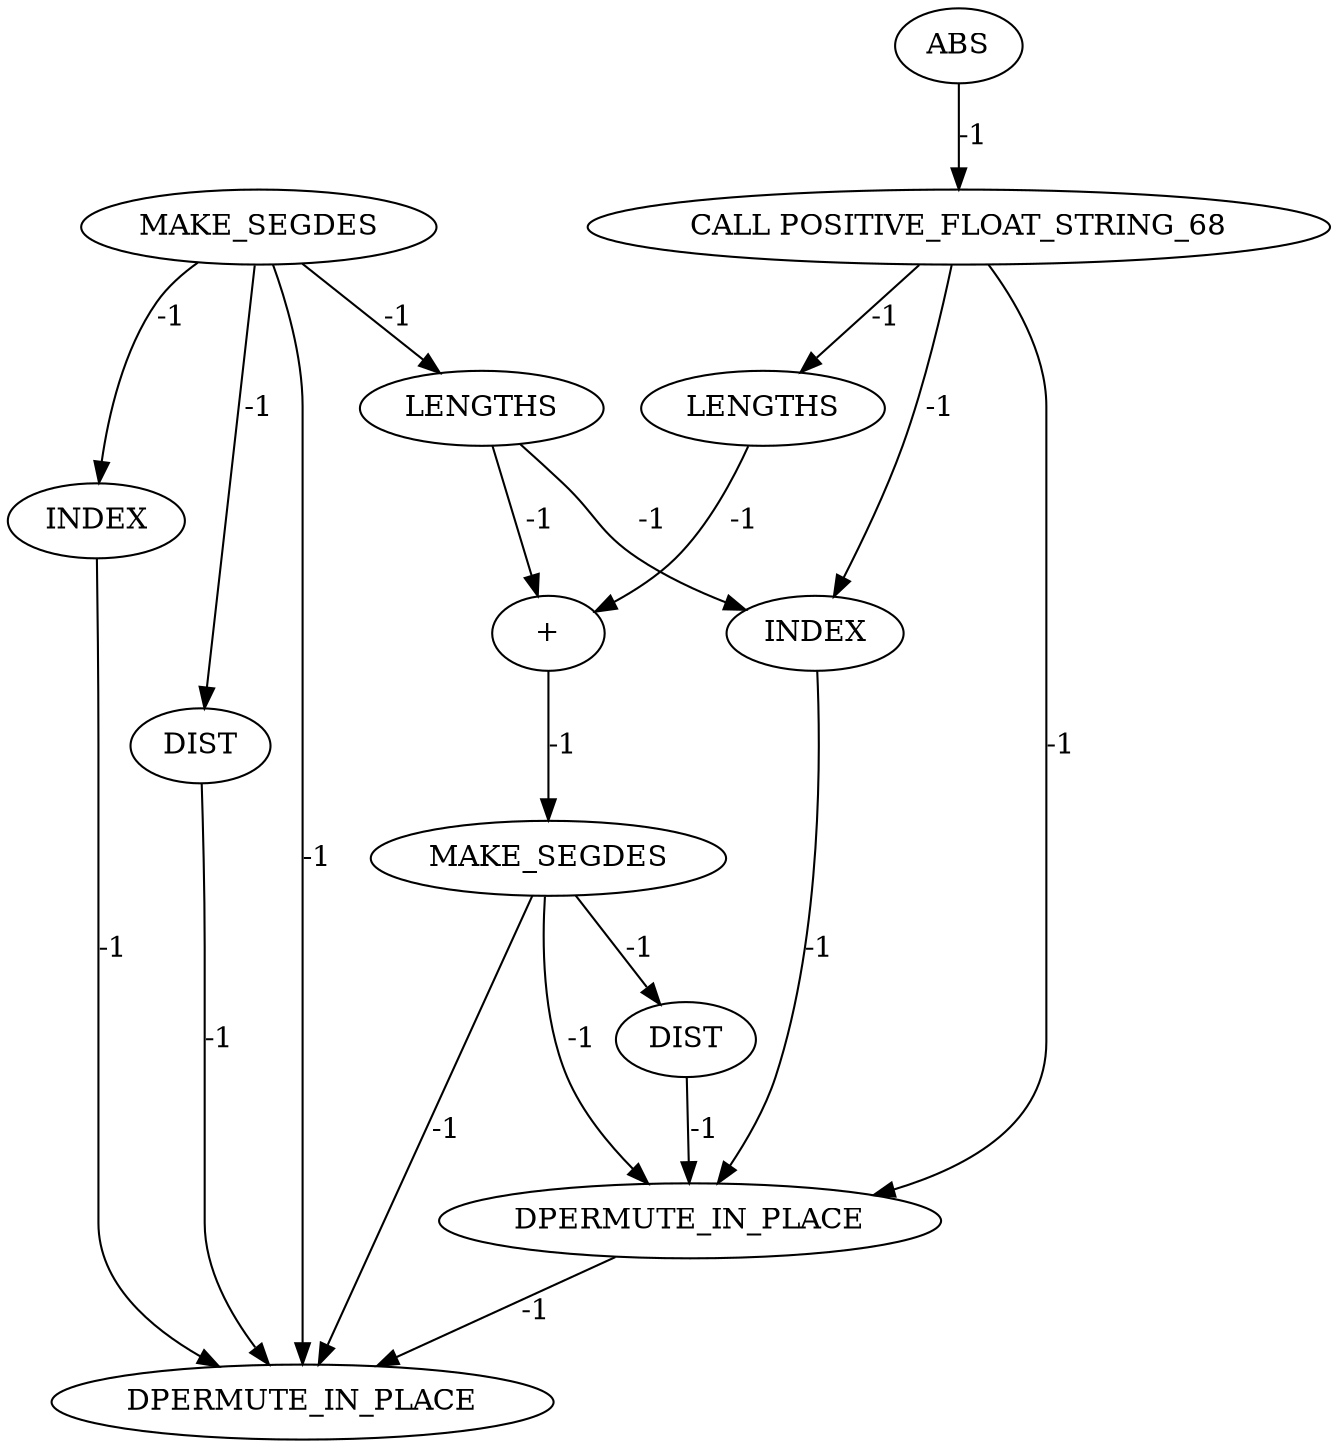 digraph {
	convex_hull_large_rl_INST_4352 [label=INDEX cost=0]
	convex_hull_large_rl_INST_6336 [label=DPERMUTE_IN_PLACE cost=0]
	convex_hull_large_rl_INST_4364 [label=INDEX cost=0]
	convex_hull_large_rl_INST_4386 [label=DIST cost=0]
	convex_hull_large_rl_INST_4335 [label=MAKE_SEGDES cost=0]
	convex_hull_large_rl_INST_768 [label=ABS cost=0]
	convex_hull_large_rl_INST_4341 [label=DIST cost=0]
	convex_hull_large_rl_INST_4356 [label=LENGTHS cost=0]
	convex_hull_large_rl_INST_773 [label="CALL POSITIVE_FLOAT_STRING_68" cost=0]
	convex_hull_large_rl_INST_4374 [label=LENGTHS cost=0]
	convex_hull_large_rl_INST_6335 [label=DPERMUTE_IN_PLACE cost=0]
	convex_hull_large_rl_INST_4375 [label="+" cost=0]
	convex_hull_large_rl_INST_4380 [label=MAKE_SEGDES cost=0]
	convex_hull_large_rl_INST_4352 -> convex_hull_large_rl_INST_6336 [label=-1 cost=-1]
	convex_hull_large_rl_INST_4364 -> convex_hull_large_rl_INST_6335 [label=-1 cost=-1]
	convex_hull_large_rl_INST_4386 -> convex_hull_large_rl_INST_6335 [label=-1 cost=-1]
	convex_hull_large_rl_INST_4335 -> convex_hull_large_rl_INST_4341 [label=-1 cost=-1]
	convex_hull_large_rl_INST_4335 -> convex_hull_large_rl_INST_4352 [label=-1 cost=-1]
	convex_hull_large_rl_INST_4335 -> convex_hull_large_rl_INST_4356 [label=-1 cost=-1]
	convex_hull_large_rl_INST_4335 -> convex_hull_large_rl_INST_6336 [label=-1 cost=-1]
	convex_hull_large_rl_INST_768 -> convex_hull_large_rl_INST_773 [label=-1 cost=-1]
	convex_hull_large_rl_INST_4341 -> convex_hull_large_rl_INST_6336 [label=-1 cost=-1]
	convex_hull_large_rl_INST_4356 -> convex_hull_large_rl_INST_4364 [label=-1 cost=-1]
	convex_hull_large_rl_INST_4356 -> convex_hull_large_rl_INST_4375 [label=-1 cost=-1]
	convex_hull_large_rl_INST_773 -> convex_hull_large_rl_INST_4364 [label=-1 cost=-1]
	convex_hull_large_rl_INST_773 -> convex_hull_large_rl_INST_4374 [label=-1 cost=-1]
	convex_hull_large_rl_INST_773 -> convex_hull_large_rl_INST_6335 [label=-1 cost=-1]
	convex_hull_large_rl_INST_4374 -> convex_hull_large_rl_INST_4375 [label=-1 cost=-1]
	convex_hull_large_rl_INST_6335 -> convex_hull_large_rl_INST_6336 [label=-1 cost=-1]
	convex_hull_large_rl_INST_4375 -> convex_hull_large_rl_INST_4380 [label=-1 cost=-1]
	convex_hull_large_rl_INST_4380 -> convex_hull_large_rl_INST_4386 [label=-1 cost=-1]
	convex_hull_large_rl_INST_4380 -> convex_hull_large_rl_INST_6335 [label=-1 cost=-1]
	convex_hull_large_rl_INST_4380 -> convex_hull_large_rl_INST_6336 [label=-1 cost=-1]
}
